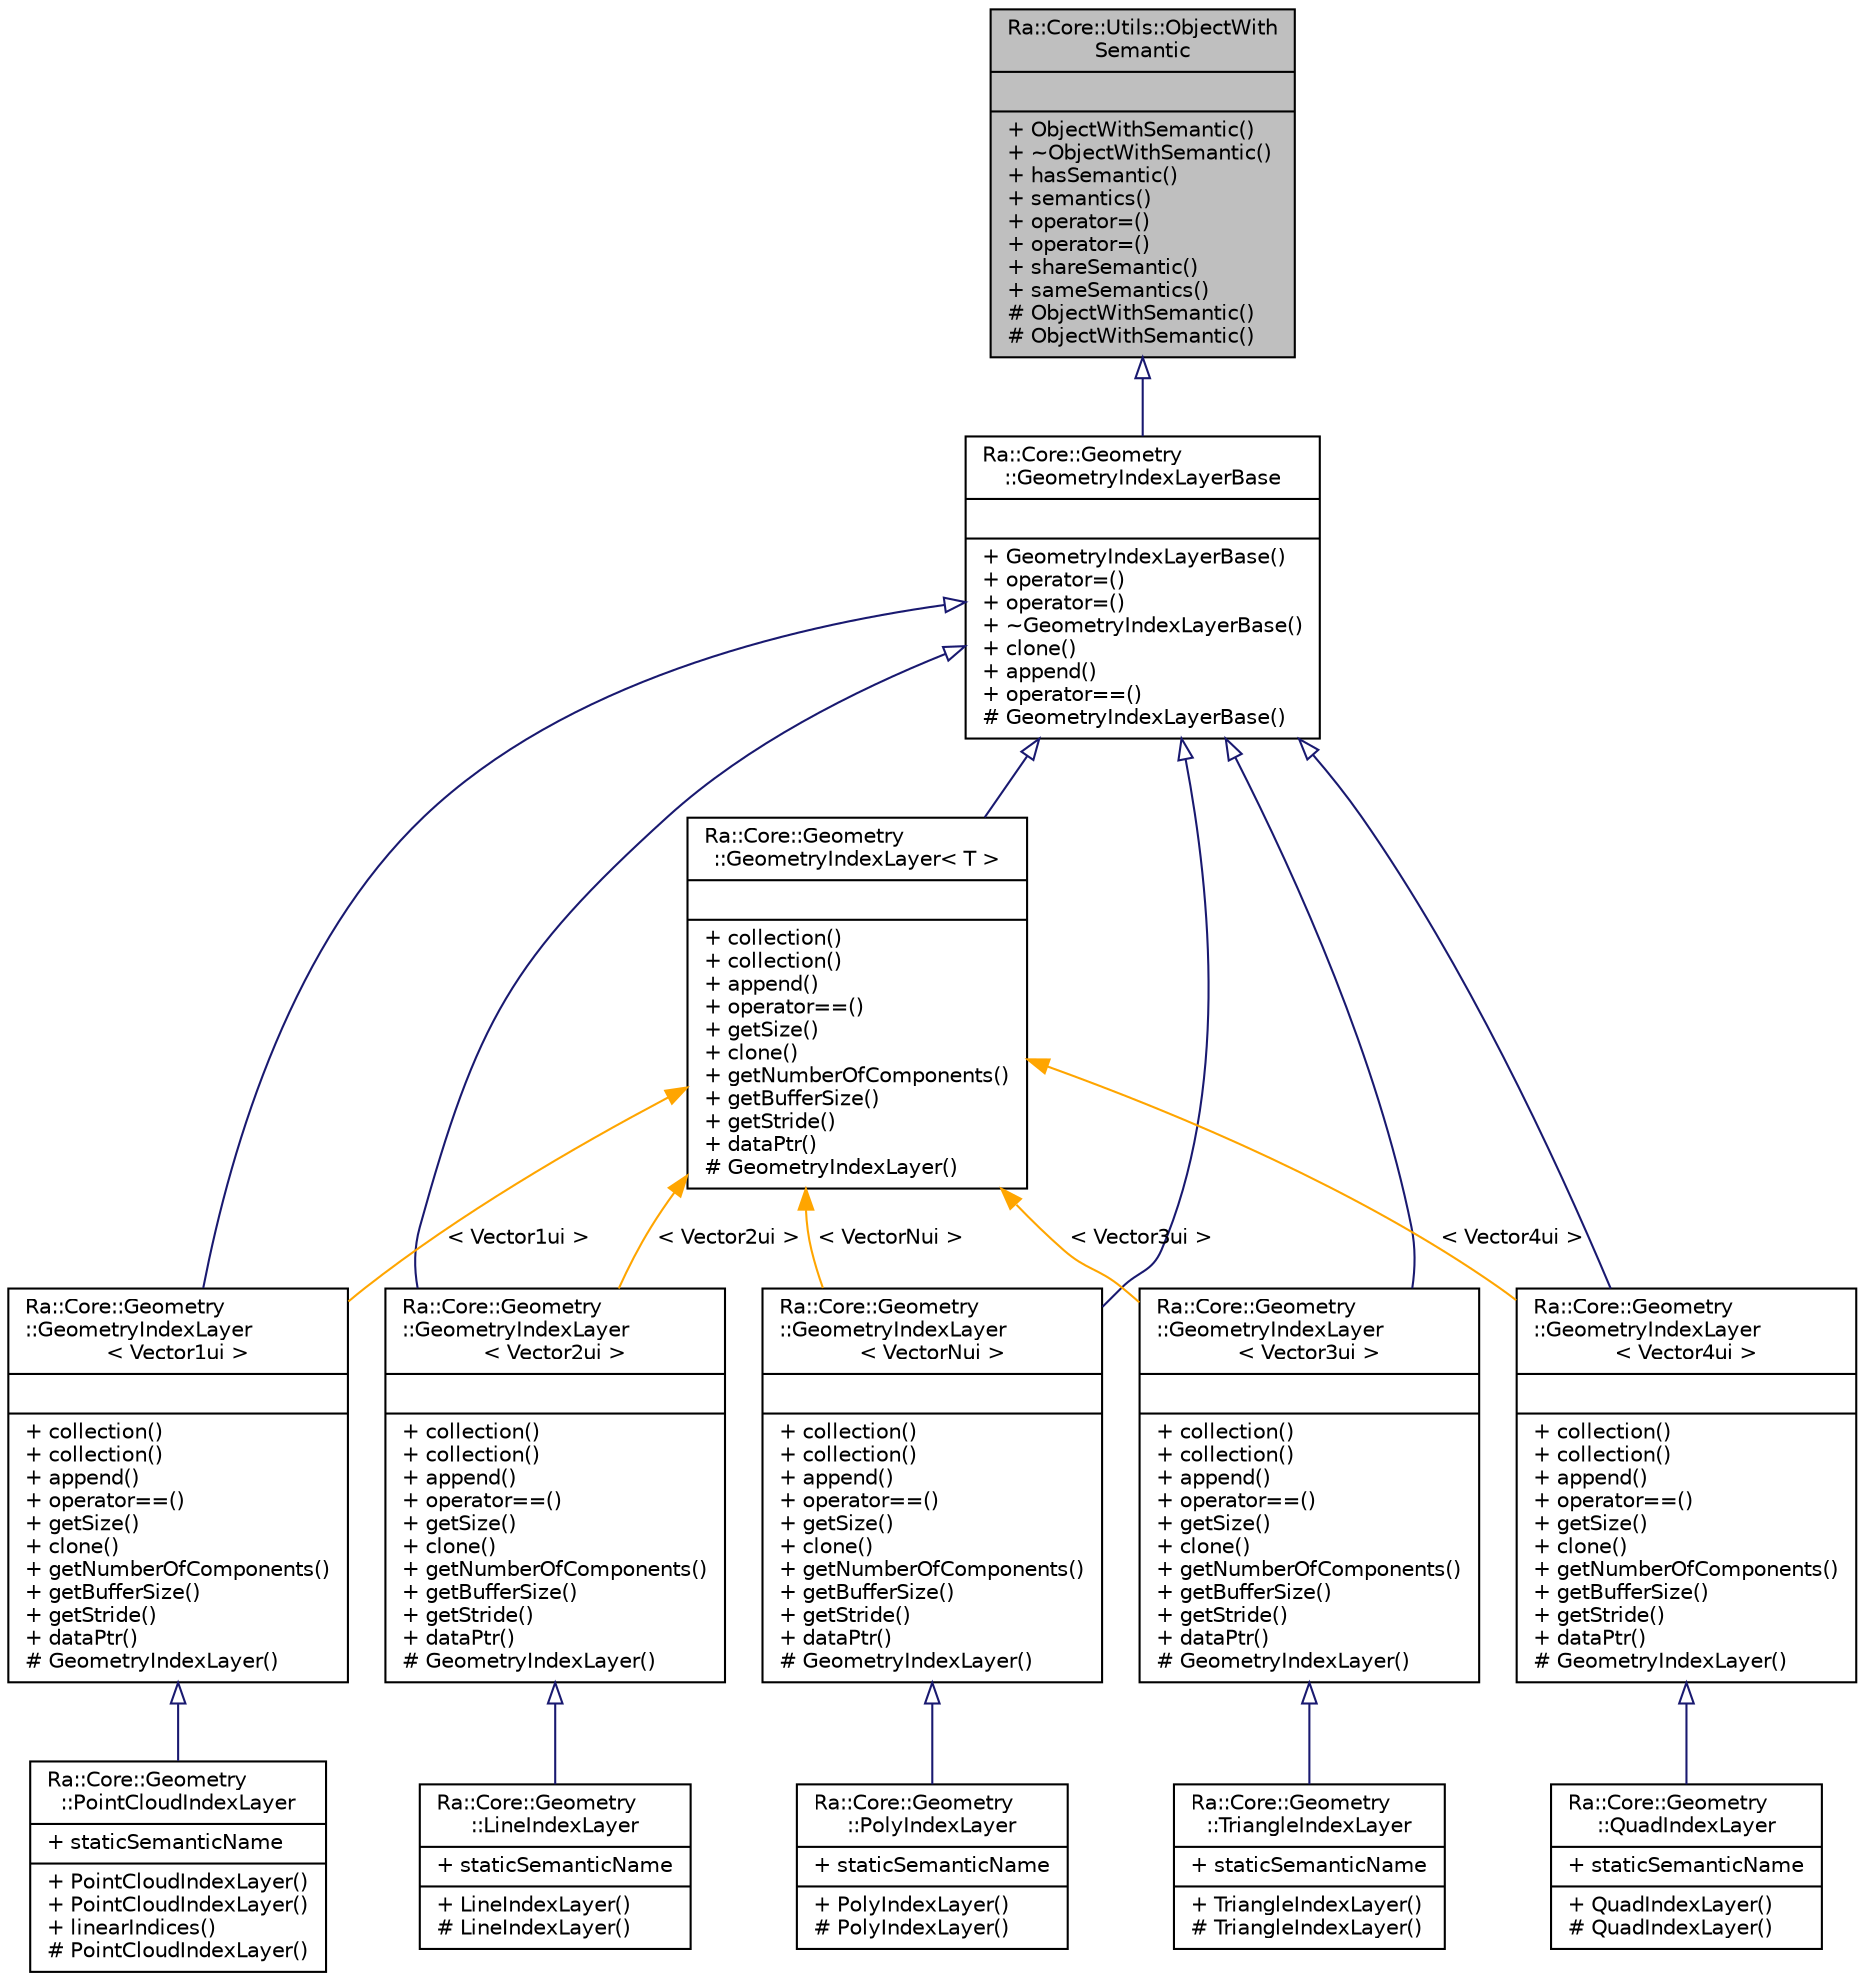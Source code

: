 digraph "Ra::Core::Utils::ObjectWithSemantic"
{
 // INTERACTIVE_SVG=YES
 // LATEX_PDF_SIZE
  edge [fontname="Helvetica",fontsize="10",labelfontname="Helvetica",labelfontsize="10"];
  node [fontname="Helvetica",fontsize="10",shape=record];
  Node1 [label="{Ra::Core::Utils::ObjectWith\lSemantic\n||+ ObjectWithSemantic()\l+ ~ObjectWithSemantic()\l+ hasSemantic()\l+ semantics()\l+ operator=()\l+ operator=()\l+ shareSemantic()\l+ sameSemantics()\l# ObjectWithSemantic()\l# ObjectWithSemantic()\l}",height=0.2,width=0.4,color="black", fillcolor="grey75", style="filled", fontcolor="black",tooltip="Object associated with one or multiple semantic names."];
  Node1 -> Node2 [dir="back",color="midnightblue",fontsize="10",style="solid",arrowtail="onormal",fontname="Helvetica"];
  Node2 [label="{Ra::Core::Geometry\l::GeometryIndexLayerBase\n||+ GeometryIndexLayerBase()\l+ operator=()\l+ operator=()\l+ ~GeometryIndexLayerBase()\l+ clone()\l+ append()\l+ operator==()\l# GeometryIndexLayerBase()\l}",height=0.2,width=0.4,color="black", fillcolor="white", style="filled",URL="$classRa_1_1Core_1_1Geometry_1_1GeometryIndexLayerBase.html",tooltip="Base class for index collections stored in MultiIndexedGeometry."];
  Node2 -> Node3 [dir="back",color="midnightblue",fontsize="10",style="solid",arrowtail="onormal",fontname="Helvetica"];
  Node3 [label="{Ra::Core::Geometry\l::GeometryIndexLayer\l\< Vector2ui \>\n||+ collection()\l+ collection()\l+ append()\l+ operator==()\l+ getSize()\l+ clone()\l+ getNumberOfComponents()\l+ getBufferSize()\l+ getStride()\l+ dataPtr()\l# GeometryIndexLayer()\l}",height=0.2,width=0.4,color="black", fillcolor="white", style="filled",URL="$structRa_1_1Core_1_1Geometry_1_1GeometryIndexLayer.html",tooltip=" "];
  Node3 -> Node4 [dir="back",color="midnightblue",fontsize="10",style="solid",arrowtail="onormal",fontname="Helvetica"];
  Node4 [label="{Ra::Core::Geometry\l::LineIndexLayer\n|+ staticSemanticName\l|+ LineIndexLayer()\l# LineIndexLayer()\l}",height=0.2,width=0.4,color="black", fillcolor="white", style="filled",URL="$structRa_1_1Core_1_1Geometry_1_1LineIndexLayer.html",tooltip="Index layer for line mesh."];
  Node2 -> Node5 [dir="back",color="midnightblue",fontsize="10",style="solid",arrowtail="onormal",fontname="Helvetica"];
  Node5 [label="{Ra::Core::Geometry\l::GeometryIndexLayer\l\< Vector1ui \>\n||+ collection()\l+ collection()\l+ append()\l+ operator==()\l+ getSize()\l+ clone()\l+ getNumberOfComponents()\l+ getBufferSize()\l+ getStride()\l+ dataPtr()\l# GeometryIndexLayer()\l}",height=0.2,width=0.4,color="black", fillcolor="white", style="filled",URL="$structRa_1_1Core_1_1Geometry_1_1GeometryIndexLayer.html",tooltip=" "];
  Node5 -> Node6 [dir="back",color="midnightblue",fontsize="10",style="solid",arrowtail="onormal",fontname="Helvetica"];
  Node6 [label="{Ra::Core::Geometry\l::PointCloudIndexLayer\n|+ staticSemanticName\l|+ PointCloudIndexLayer()\l+ PointCloudIndexLayer()\l+ linearIndices()\l# PointCloudIndexLayer()\l}",height=0.2,width=0.4,color="black", fillcolor="white", style="filled",URL="$structRa_1_1Core_1_1Geometry_1_1PointCloudIndexLayer.html",tooltip="Index layer for a point cloud."];
  Node2 -> Node7 [dir="back",color="midnightblue",fontsize="10",style="solid",arrowtail="onormal",fontname="Helvetica"];
  Node7 [label="{Ra::Core::Geometry\l::GeometryIndexLayer\l\< VectorNui \>\n||+ collection()\l+ collection()\l+ append()\l+ operator==()\l+ getSize()\l+ clone()\l+ getNumberOfComponents()\l+ getBufferSize()\l+ getStride()\l+ dataPtr()\l# GeometryIndexLayer()\l}",height=0.2,width=0.4,color="black", fillcolor="white", style="filled",URL="$structRa_1_1Core_1_1Geometry_1_1GeometryIndexLayer.html",tooltip=" "];
  Node7 -> Node8 [dir="back",color="midnightblue",fontsize="10",style="solid",arrowtail="onormal",fontname="Helvetica"];
  Node8 [label="{Ra::Core::Geometry\l::PolyIndexLayer\n|+ staticSemanticName\l|+ PolyIndexLayer()\l# PolyIndexLayer()\l}",height=0.2,width=0.4,color="black", fillcolor="white", style="filled",URL="$structRa_1_1Core_1_1Geometry_1_1PolyIndexLayer.html",tooltip="Index layer for polygonal mesh."];
  Node2 -> Node9 [dir="back",color="midnightblue",fontsize="10",style="solid",arrowtail="onormal",fontname="Helvetica"];
  Node9 [label="{Ra::Core::Geometry\l::GeometryIndexLayer\l\< Vector4ui \>\n||+ collection()\l+ collection()\l+ append()\l+ operator==()\l+ getSize()\l+ clone()\l+ getNumberOfComponents()\l+ getBufferSize()\l+ getStride()\l+ dataPtr()\l# GeometryIndexLayer()\l}",height=0.2,width=0.4,color="black", fillcolor="white", style="filled",URL="$structRa_1_1Core_1_1Geometry_1_1GeometryIndexLayer.html",tooltip=" "];
  Node9 -> Node10 [dir="back",color="midnightblue",fontsize="10",style="solid",arrowtail="onormal",fontname="Helvetica"];
  Node10 [label="{Ra::Core::Geometry\l::QuadIndexLayer\n|+ staticSemanticName\l|+ QuadIndexLayer()\l# QuadIndexLayer()\l}",height=0.2,width=0.4,color="black", fillcolor="white", style="filled",URL="$structRa_1_1Core_1_1Geometry_1_1QuadIndexLayer.html",tooltip="Index layer for quadrilateral mesh."];
  Node2 -> Node11 [dir="back",color="midnightblue",fontsize="10",style="solid",arrowtail="onormal",fontname="Helvetica"];
  Node11 [label="{Ra::Core::Geometry\l::GeometryIndexLayer\l\< Vector3ui \>\n||+ collection()\l+ collection()\l+ append()\l+ operator==()\l+ getSize()\l+ clone()\l+ getNumberOfComponents()\l+ getBufferSize()\l+ getStride()\l+ dataPtr()\l# GeometryIndexLayer()\l}",height=0.2,width=0.4,color="black", fillcolor="white", style="filled",URL="$structRa_1_1Core_1_1Geometry_1_1GeometryIndexLayer.html",tooltip=" "];
  Node11 -> Node12 [dir="back",color="midnightblue",fontsize="10",style="solid",arrowtail="onormal",fontname="Helvetica"];
  Node12 [label="{Ra::Core::Geometry\l::TriangleIndexLayer\n|+ staticSemanticName\l|+ TriangleIndexLayer()\l# TriangleIndexLayer()\l}",height=0.2,width=0.4,color="black", fillcolor="white", style="filled",URL="$structRa_1_1Core_1_1Geometry_1_1TriangleIndexLayer.html",tooltip="Index layer for triangle mesh."];
  Node2 -> Node13 [dir="back",color="midnightblue",fontsize="10",style="solid",arrowtail="onormal",fontname="Helvetica"];
  Node13 [label="{Ra::Core::Geometry\l::GeometryIndexLayer\< T \>\n||+ collection()\l+ collection()\l+ append()\l+ operator==()\l+ getSize()\l+ clone()\l+ getNumberOfComponents()\l+ getBufferSize()\l+ getStride()\l+ dataPtr()\l# GeometryIndexLayer()\l}",height=0.2,width=0.4,color="black", fillcolor="white", style="filled",URL="$structRa_1_1Core_1_1Geometry_1_1GeometryIndexLayer.html",tooltip="Typed index collection."];
  Node13 -> Node3 [dir="back",color="orange",fontsize="10",style="solid",label=" \< Vector2ui \>" ,fontname="Helvetica"];
  Node13 -> Node5 [dir="back",color="orange",fontsize="10",style="solid",label=" \< Vector1ui \>" ,fontname="Helvetica"];
  Node13 -> Node7 [dir="back",color="orange",fontsize="10",style="solid",label=" \< VectorNui \>" ,fontname="Helvetica"];
  Node13 -> Node9 [dir="back",color="orange",fontsize="10",style="solid",label=" \< Vector4ui \>" ,fontname="Helvetica"];
  Node13 -> Node11 [dir="back",color="orange",fontsize="10",style="solid",label=" \< Vector3ui \>" ,fontname="Helvetica"];
}
